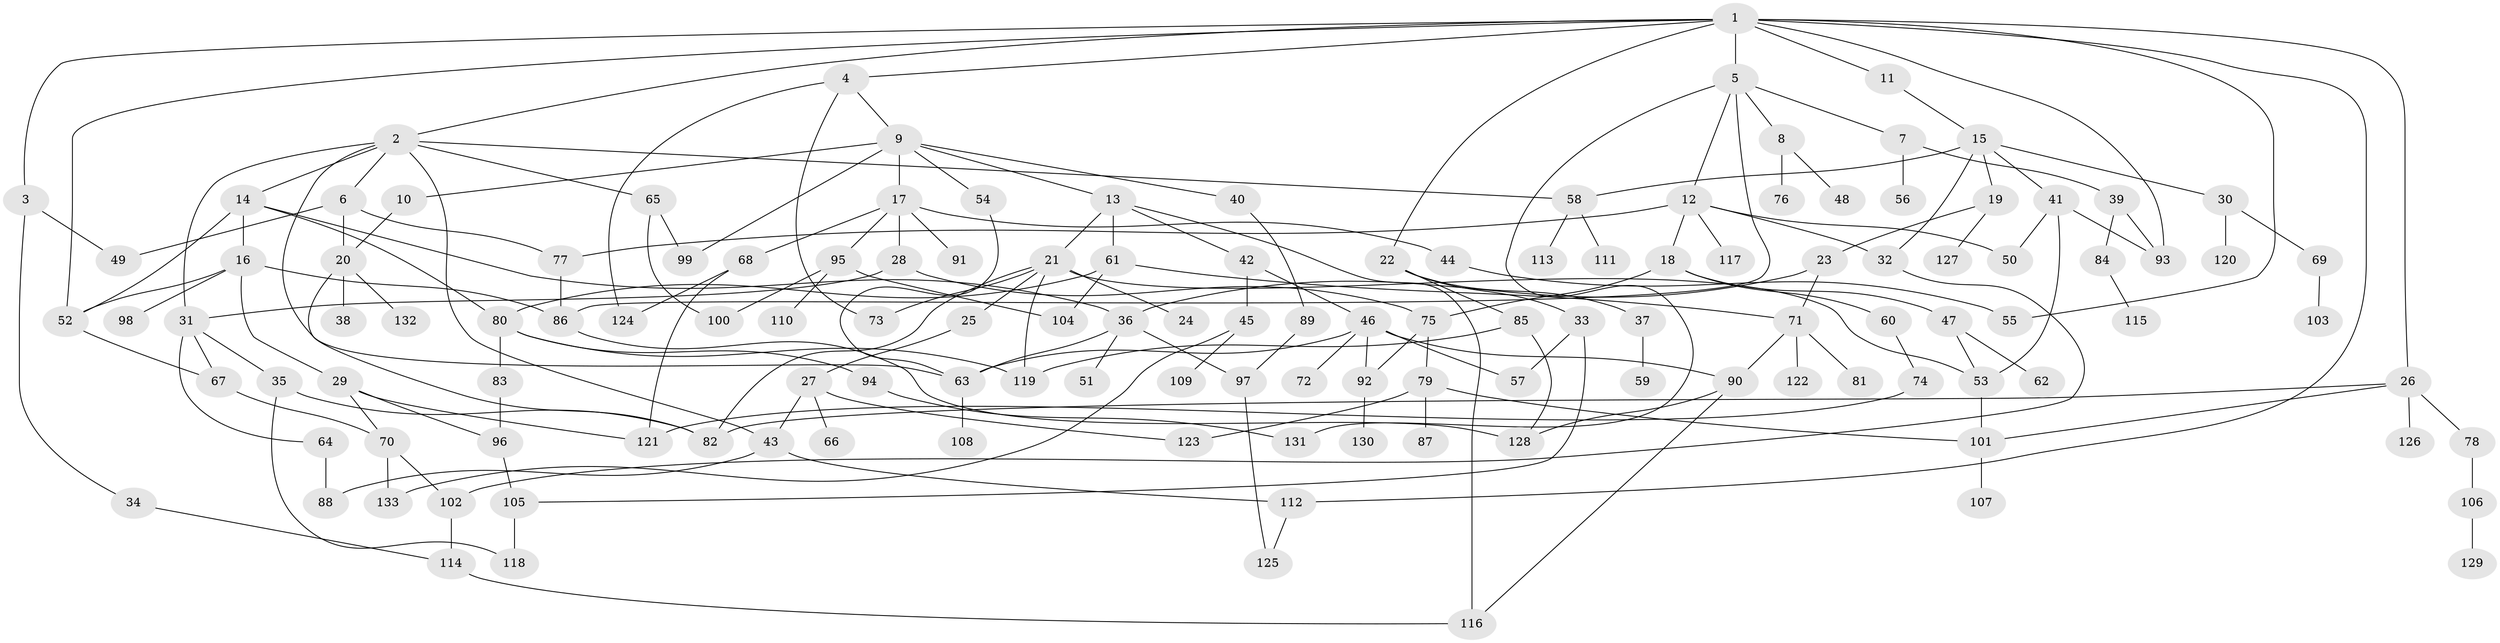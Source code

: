 // Generated by graph-tools (version 1.1) at 2025/42/03/09/25 04:42:39]
// undirected, 133 vertices, 191 edges
graph export_dot {
graph [start="1"]
  node [color=gray90,style=filled];
  1;
  2;
  3;
  4;
  5;
  6;
  7;
  8;
  9;
  10;
  11;
  12;
  13;
  14;
  15;
  16;
  17;
  18;
  19;
  20;
  21;
  22;
  23;
  24;
  25;
  26;
  27;
  28;
  29;
  30;
  31;
  32;
  33;
  34;
  35;
  36;
  37;
  38;
  39;
  40;
  41;
  42;
  43;
  44;
  45;
  46;
  47;
  48;
  49;
  50;
  51;
  52;
  53;
  54;
  55;
  56;
  57;
  58;
  59;
  60;
  61;
  62;
  63;
  64;
  65;
  66;
  67;
  68;
  69;
  70;
  71;
  72;
  73;
  74;
  75;
  76;
  77;
  78;
  79;
  80;
  81;
  82;
  83;
  84;
  85;
  86;
  87;
  88;
  89;
  90;
  91;
  92;
  93;
  94;
  95;
  96;
  97;
  98;
  99;
  100;
  101;
  102;
  103;
  104;
  105;
  106;
  107;
  108;
  109;
  110;
  111;
  112;
  113;
  114;
  115;
  116;
  117;
  118;
  119;
  120;
  121;
  122;
  123;
  124;
  125;
  126;
  127;
  128;
  129;
  130;
  131;
  132;
  133;
  1 -- 2;
  1 -- 3;
  1 -- 4;
  1 -- 5;
  1 -- 11;
  1 -- 22;
  1 -- 26;
  1 -- 93;
  1 -- 112;
  1 -- 52;
  1 -- 55;
  2 -- 6;
  2 -- 14;
  2 -- 63;
  2 -- 65;
  2 -- 58;
  2 -- 43;
  2 -- 31;
  3 -- 34;
  3 -- 49;
  4 -- 9;
  4 -- 73;
  4 -- 124;
  5 -- 7;
  5 -- 8;
  5 -- 12;
  5 -- 86;
  5 -- 131;
  6 -- 77;
  6 -- 20;
  6 -- 49;
  7 -- 39;
  7 -- 56;
  8 -- 48;
  8 -- 76;
  9 -- 10;
  9 -- 13;
  9 -- 17;
  9 -- 40;
  9 -- 54;
  9 -- 99;
  10 -- 20;
  11 -- 15;
  12 -- 18;
  12 -- 50;
  12 -- 117;
  12 -- 32;
  12 -- 77;
  13 -- 21;
  13 -- 42;
  13 -- 61;
  13 -- 116;
  14 -- 16;
  14 -- 36;
  14 -- 52;
  14 -- 80;
  15 -- 19;
  15 -- 30;
  15 -- 32;
  15 -- 41;
  15 -- 58;
  16 -- 29;
  16 -- 98;
  16 -- 52;
  16 -- 86;
  17 -- 28;
  17 -- 44;
  17 -- 68;
  17 -- 91;
  17 -- 95;
  18 -- 47;
  18 -- 60;
  18 -- 75;
  19 -- 23;
  19 -- 127;
  20 -- 38;
  20 -- 132;
  20 -- 82;
  21 -- 24;
  21 -- 25;
  21 -- 73;
  21 -- 53;
  21 -- 82;
  21 -- 119;
  22 -- 33;
  22 -- 37;
  22 -- 85;
  23 -- 36;
  23 -- 71;
  25 -- 27;
  26 -- 78;
  26 -- 101;
  26 -- 126;
  26 -- 82;
  27 -- 43;
  27 -- 66;
  27 -- 123;
  28 -- 31;
  28 -- 75;
  29 -- 70;
  29 -- 121;
  29 -- 96;
  30 -- 69;
  30 -- 120;
  31 -- 35;
  31 -- 64;
  31 -- 67;
  32 -- 102;
  33 -- 57;
  33 -- 105;
  34 -- 114;
  35 -- 82;
  35 -- 118;
  36 -- 51;
  36 -- 97;
  36 -- 63;
  37 -- 59;
  39 -- 84;
  39 -- 93;
  40 -- 89;
  41 -- 53;
  41 -- 93;
  41 -- 50;
  42 -- 45;
  42 -- 46;
  43 -- 112;
  43 -- 88;
  44 -- 55;
  45 -- 109;
  45 -- 133;
  46 -- 72;
  46 -- 92;
  46 -- 57;
  46 -- 90;
  46 -- 63;
  47 -- 53;
  47 -- 62;
  52 -- 67;
  53 -- 101;
  54 -- 63;
  58 -- 111;
  58 -- 113;
  60 -- 74;
  61 -- 71;
  61 -- 80;
  61 -- 104;
  63 -- 108;
  64 -- 88;
  65 -- 100;
  65 -- 99;
  67 -- 70;
  68 -- 124;
  68 -- 121;
  69 -- 103;
  70 -- 102;
  70 -- 133;
  71 -- 81;
  71 -- 90;
  71 -- 122;
  74 -- 121;
  75 -- 79;
  75 -- 92;
  77 -- 86;
  78 -- 106;
  79 -- 87;
  79 -- 123;
  79 -- 101;
  80 -- 83;
  80 -- 94;
  80 -- 119;
  83 -- 96;
  84 -- 115;
  85 -- 119;
  85 -- 128;
  86 -- 128;
  89 -- 97;
  90 -- 128;
  90 -- 116;
  92 -- 130;
  94 -- 131;
  95 -- 104;
  95 -- 110;
  95 -- 100;
  96 -- 105;
  97 -- 125;
  101 -- 107;
  102 -- 114;
  105 -- 118;
  106 -- 129;
  112 -- 125;
  114 -- 116;
}
